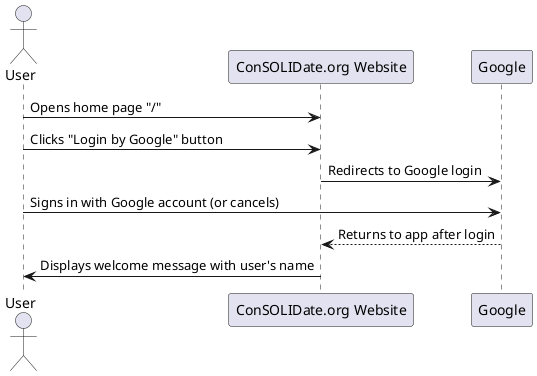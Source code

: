 @startuml
actor User
participant "ConSOLIDate.org Website"
participant "Google"

User -> "ConSOLIDate.org Website" : Opens home page "/"
User -> "ConSOLIDate.org Website" : Clicks "Login by Google" button
"ConSOLIDate.org Website" -> "Google" : Redirects to Google login
User -> "Google" : Signs in with Google account (or cancels)
"Google" --> "ConSOLIDate.org Website" : Returns to app after login
"ConSOLIDate.org Website" -> User : Displays welcome message with user's name
@enduml

